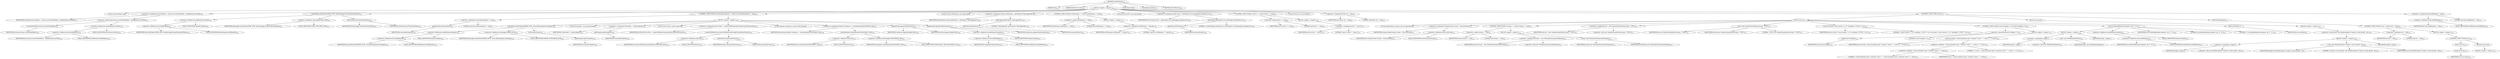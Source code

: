 digraph "buildFinished" {  
"233" [label = <(METHOD,buildFinished)<SUB>183</SUB>> ]
"234" [label = <(PARAM,this)<SUB>183</SUB>> ]
"235" [label = <(PARAM,BuildEvent event)<SUB>183</SUB>> ]
"236" [label = <(BLOCK,&lt;empty&gt;,&lt;empty&gt;)<SUB>183</SUB>> ]
"237" [label = <(LOCAL,long totalTime: long)> ]
"238" [label = <(&lt;operator&gt;.assignment,long totalTime = System.currentTimeMillis() - buildElement.startTime)<SUB>184</SUB>> ]
"239" [label = <(IDENTIFIER,totalTime,long totalTime = System.currentTimeMillis() - buildElement.startTime)<SUB>184</SUB>> ]
"240" [label = <(&lt;operator&gt;.subtraction,System.currentTimeMillis() - buildElement.startTime)<SUB>184</SUB>> ]
"241" [label = <(currentTimeMillis,System.currentTimeMillis())<SUB>184</SUB>> ]
"242" [label = <(IDENTIFIER,System,System.currentTimeMillis())<SUB>184</SUB>> ]
"243" [label = <(&lt;operator&gt;.fieldAccess,buildElement.startTime)<SUB>184</SUB>> ]
"244" [label = <(&lt;operator&gt;.fieldAccess,this.buildElement)<SUB>184</SUB>> ]
"245" [label = <(IDENTIFIER,this,System.currentTimeMillis() - buildElement.startTime)<SUB>184</SUB>> ]
"246" [label = <(FIELD_IDENTIFIER,buildElement,buildElement)<SUB>184</SUB>> ]
"247" [label = <(FIELD_IDENTIFIER,startTime,startTime)<SUB>184</SUB>> ]
"248" [label = <(setAttribute,setAttribute(TIME_ATTR, DefaultLogger.formatTime(totalTime)))<SUB>185</SUB>> ]
"249" [label = <(&lt;operator&gt;.fieldAccess,buildElement.element)<SUB>185</SUB>> ]
"250" [label = <(&lt;operator&gt;.fieldAccess,this.buildElement)<SUB>185</SUB>> ]
"251" [label = <(IDENTIFIER,this,setAttribute(TIME_ATTR, DefaultLogger.formatTime(totalTime)))<SUB>185</SUB>> ]
"252" [label = <(FIELD_IDENTIFIER,buildElement,buildElement)<SUB>185</SUB>> ]
"253" [label = <(FIELD_IDENTIFIER,element,element)<SUB>185</SUB>> ]
"254" [label = <(&lt;operator&gt;.fieldAccess,XmlLogger.TIME_ATTR)<SUB>185</SUB>> ]
"255" [label = <(IDENTIFIER,XmlLogger,setAttribute(TIME_ATTR, DefaultLogger.formatTime(totalTime)))<SUB>185</SUB>> ]
"256" [label = <(FIELD_IDENTIFIER,TIME_ATTR,TIME_ATTR)<SUB>185</SUB>> ]
"257" [label = <(formatTime,formatTime(totalTime))<SUB>186</SUB>> ]
"258" [label = <(IDENTIFIER,DefaultLogger,formatTime(totalTime))<SUB>186</SUB>> ]
"259" [label = <(IDENTIFIER,totalTime,formatTime(totalTime))<SUB>186</SUB>> ]
"260" [label = <(CONTROL_STRUCTURE,if (event.getException() != null),if (event.getException() != null))<SUB>188</SUB>> ]
"261" [label = <(&lt;operator&gt;.notEquals,event.getException() != null)<SUB>188</SUB>> ]
"262" [label = <(getException,getException())<SUB>188</SUB>> ]
"263" [label = <(IDENTIFIER,event,getException())<SUB>188</SUB>> ]
"264" [label = <(LITERAL,null,event.getException() != null)<SUB>188</SUB>> ]
"265" [label = <(BLOCK,&lt;empty&gt;,&lt;empty&gt;)<SUB>188</SUB>> ]
"266" [label = <(setAttribute,setAttribute(ERROR_ATTR, event.getException().toString()))<SUB>189</SUB>> ]
"267" [label = <(&lt;operator&gt;.fieldAccess,buildElement.element)<SUB>189</SUB>> ]
"268" [label = <(&lt;operator&gt;.fieldAccess,this.buildElement)<SUB>189</SUB>> ]
"269" [label = <(IDENTIFIER,this,setAttribute(ERROR_ATTR, event.getException().toString()))<SUB>189</SUB>> ]
"270" [label = <(FIELD_IDENTIFIER,buildElement,buildElement)<SUB>189</SUB>> ]
"271" [label = <(FIELD_IDENTIFIER,element,element)<SUB>189</SUB>> ]
"272" [label = <(&lt;operator&gt;.fieldAccess,XmlLogger.ERROR_ATTR)<SUB>189</SUB>> ]
"273" [label = <(IDENTIFIER,XmlLogger,setAttribute(ERROR_ATTR, event.getException().toString()))<SUB>189</SUB>> ]
"274" [label = <(FIELD_IDENTIFIER,ERROR_ATTR,ERROR_ATTR)<SUB>189</SUB>> ]
"275" [label = <(toString,toString())<SUB>190</SUB>> ]
"276" [label = <(getException,getException())<SUB>190</SUB>> ]
"277" [label = <(IDENTIFIER,event,getException())<SUB>190</SUB>> ]
"278" [label = <(LOCAL,Throwable t: java.lang.Throwable)> ]
"279" [label = <(&lt;operator&gt;.assignment,Throwable t = getException())<SUB>193</SUB>> ]
"280" [label = <(IDENTIFIER,t,Throwable t = getException())<SUB>193</SUB>> ]
"281" [label = <(getException,getException())<SUB>193</SUB>> ]
"282" [label = <(IDENTIFIER,event,getException())<SUB>193</SUB>> ]
"283" [label = <(LOCAL,Text errText: org.w3c.dom.Text)> ]
"284" [label = <(&lt;operator&gt;.assignment,Text errText = createCDATASection(StringUtils.getStackTrace(t)))<SUB>194</SUB>> ]
"285" [label = <(IDENTIFIER,errText,Text errText = createCDATASection(StringUtils.getStackTrace(t)))<SUB>194</SUB>> ]
"286" [label = <(createCDATASection,createCDATASection(StringUtils.getStackTrace(t)))<SUB>194</SUB>> ]
"287" [label = <(&lt;operator&gt;.fieldAccess,this.doc)<SUB>194</SUB>> ]
"288" [label = <(IDENTIFIER,this,createCDATASection(StringUtils.getStackTrace(t)))<SUB>194</SUB>> ]
"289" [label = <(FIELD_IDENTIFIER,doc,doc)<SUB>194</SUB>> ]
"290" [label = <(getStackTrace,getStackTrace(t))<SUB>194</SUB>> ]
"291" [label = <(IDENTIFIER,StringUtils,getStackTrace(t))<SUB>194</SUB>> ]
"292" [label = <(IDENTIFIER,t,getStackTrace(t))<SUB>194</SUB>> ]
"293" [label = <(LOCAL,Element stacktrace: org.w3c.dom.Element)> ]
"294" [label = <(&lt;operator&gt;.assignment,Element stacktrace = createElement(STACKTRACE_TAG))<SUB>195</SUB>> ]
"295" [label = <(IDENTIFIER,stacktrace,Element stacktrace = createElement(STACKTRACE_TAG))<SUB>195</SUB>> ]
"296" [label = <(createElement,createElement(STACKTRACE_TAG))<SUB>195</SUB>> ]
"297" [label = <(&lt;operator&gt;.fieldAccess,this.doc)<SUB>195</SUB>> ]
"298" [label = <(IDENTIFIER,this,createElement(STACKTRACE_TAG))<SUB>195</SUB>> ]
"299" [label = <(FIELD_IDENTIFIER,doc,doc)<SUB>195</SUB>> ]
"300" [label = <(&lt;operator&gt;.fieldAccess,XmlLogger.STACKTRACE_TAG)<SUB>195</SUB>> ]
"301" [label = <(IDENTIFIER,XmlLogger,createElement(STACKTRACE_TAG))<SUB>195</SUB>> ]
"302" [label = <(FIELD_IDENTIFIER,STACKTRACE_TAG,STACKTRACE_TAG)<SUB>195</SUB>> ]
"303" [label = <(appendChild,appendChild(errText))<SUB>196</SUB>> ]
"304" [label = <(IDENTIFIER,stacktrace,appendChild(errText))<SUB>196</SUB>> ]
"305" [label = <(IDENTIFIER,errText,appendChild(errText))<SUB>196</SUB>> ]
"306" [label = <(appendChild,appendChild(stacktrace))<SUB>197</SUB>> ]
"307" [label = <(&lt;operator&gt;.fieldAccess,buildElement.element)<SUB>197</SUB>> ]
"308" [label = <(&lt;operator&gt;.fieldAccess,this.buildElement)<SUB>197</SUB>> ]
"309" [label = <(IDENTIFIER,this,appendChild(stacktrace))<SUB>197</SUB>> ]
"310" [label = <(FIELD_IDENTIFIER,buildElement,buildElement)<SUB>197</SUB>> ]
"311" [label = <(FIELD_IDENTIFIER,element,element)<SUB>197</SUB>> ]
"312" [label = <(IDENTIFIER,stacktrace,appendChild(stacktrace))<SUB>197</SUB>> ]
"313" [label = <(LOCAL,String outFilename: java.lang.String)> ]
"314" [label = <(&lt;operator&gt;.assignment,String outFilename = getProperty(&quot;XmlLogger.file&quot;))<SUB>200</SUB>> ]
"315" [label = <(IDENTIFIER,outFilename,String outFilename = getProperty(&quot;XmlLogger.file&quot;))<SUB>200</SUB>> ]
"316" [label = <(getProperty,getProperty(&quot;XmlLogger.file&quot;))<SUB>200</SUB>> ]
"317" [label = <(getProject,getProject())<SUB>200</SUB>> ]
"318" [label = <(IDENTIFIER,event,getProject())<SUB>200</SUB>> ]
"319" [label = <(LITERAL,&quot;XmlLogger.file&quot;,getProperty(&quot;XmlLogger.file&quot;))<SUB>200</SUB>> ]
"320" [label = <(CONTROL_STRUCTURE,if (outFilename == null),if (outFilename == null))<SUB>201</SUB>> ]
"321" [label = <(&lt;operator&gt;.equals,outFilename == null)<SUB>201</SUB>> ]
"322" [label = <(IDENTIFIER,outFilename,outFilename == null)<SUB>201</SUB>> ]
"323" [label = <(LITERAL,null,outFilename == null)<SUB>201</SUB>> ]
"324" [label = <(BLOCK,&lt;empty&gt;,&lt;empty&gt;)<SUB>201</SUB>> ]
"325" [label = <(&lt;operator&gt;.assignment,outFilename = &quot;log.xml&quot;)<SUB>202</SUB>> ]
"326" [label = <(IDENTIFIER,outFilename,outFilename = &quot;log.xml&quot;)<SUB>202</SUB>> ]
"327" [label = <(LITERAL,&quot;log.xml&quot;,outFilename = &quot;log.xml&quot;)<SUB>202</SUB>> ]
"328" [label = <(LOCAL,String xslUri: java.lang.String)> ]
"329" [label = <(&lt;operator&gt;.assignment,String xslUri = getProperty(&quot;ant.XmlLogger.stylesheet.uri&quot;))<SUB>204</SUB>> ]
"330" [label = <(IDENTIFIER,xslUri,String xslUri = getProperty(&quot;ant.XmlLogger.stylesheet.uri&quot;))<SUB>204</SUB>> ]
"331" [label = <(getProperty,getProperty(&quot;ant.XmlLogger.stylesheet.uri&quot;))<SUB>205</SUB>> ]
"332" [label = <(getProject,getProject())<SUB>205</SUB>> ]
"333" [label = <(IDENTIFIER,event,getProject())<SUB>205</SUB>> ]
"334" [label = <(LITERAL,&quot;ant.XmlLogger.stylesheet.uri&quot;,getProperty(&quot;ant.XmlLogger.stylesheet.uri&quot;))<SUB>205</SUB>> ]
"335" [label = <(CONTROL_STRUCTURE,if (xslUri == null),if (xslUri == null))<SUB>206</SUB>> ]
"336" [label = <(&lt;operator&gt;.equals,xslUri == null)<SUB>206</SUB>> ]
"337" [label = <(IDENTIFIER,xslUri,xslUri == null)<SUB>206</SUB>> ]
"338" [label = <(LITERAL,null,xslUri == null)<SUB>206</SUB>> ]
"339" [label = <(BLOCK,&lt;empty&gt;,&lt;empty&gt;)<SUB>206</SUB>> ]
"340" [label = <(&lt;operator&gt;.assignment,xslUri = &quot;log.xsl&quot;)<SUB>207</SUB>> ]
"341" [label = <(IDENTIFIER,xslUri,xslUri = &quot;log.xsl&quot;)<SUB>207</SUB>> ]
"342" [label = <(LITERAL,&quot;log.xsl&quot;,xslUri = &quot;log.xsl&quot;)<SUB>207</SUB>> ]
"19" [label = <(LOCAL,Writer out: java.io.Writer)> ]
"343" [label = <(&lt;operator&gt;.assignment,Writer out = null)<SUB>209</SUB>> ]
"344" [label = <(IDENTIFIER,out,Writer out = null)<SUB>209</SUB>> ]
"345" [label = <(LITERAL,null,Writer out = null)<SUB>209</SUB>> ]
"346" [label = <(CONTROL_STRUCTURE,try,try)<SUB>210</SUB>> ]
"347" [label = <(BLOCK,try,try)<SUB>210</SUB>> ]
"17" [label = <(LOCAL,OutputStream stream: java.io.OutputStream)> ]
"348" [label = <(&lt;operator&gt;.assignment,OutputStream stream = this.outStream)<SUB>213</SUB>> ]
"349" [label = <(IDENTIFIER,stream,OutputStream stream = this.outStream)<SUB>213</SUB>> ]
"350" [label = <(&lt;operator&gt;.fieldAccess,this.outStream)<SUB>213</SUB>> ]
"351" [label = <(IDENTIFIER,this,OutputStream stream = this.outStream)<SUB>213</SUB>> ]
"352" [label = <(FIELD_IDENTIFIER,outStream,outStream)<SUB>213</SUB>> ]
"353" [label = <(CONTROL_STRUCTURE,if (stream == null),if (stream == null))<SUB>214</SUB>> ]
"354" [label = <(&lt;operator&gt;.equals,stream == null)<SUB>214</SUB>> ]
"355" [label = <(IDENTIFIER,stream,stream == null)<SUB>214</SUB>> ]
"356" [label = <(LITERAL,null,stream == null)<SUB>214</SUB>> ]
"357" [label = <(BLOCK,&lt;empty&gt;,&lt;empty&gt;)<SUB>214</SUB>> ]
"358" [label = <(&lt;operator&gt;.assignment,stream = new FileOutputStream(outFilename))<SUB>215</SUB>> ]
"359" [label = <(IDENTIFIER,stream,stream = new FileOutputStream(outFilename))<SUB>215</SUB>> ]
"360" [label = <(&lt;operator&gt;.alloc,new FileOutputStream(outFilename))<SUB>215</SUB>> ]
"361" [label = <(&lt;init&gt;,new FileOutputStream(outFilename))<SUB>215</SUB>> ]
"16" [label = <(IDENTIFIER,stream,new FileOutputStream(outFilename))<SUB>215</SUB>> ]
"362" [label = <(IDENTIFIER,outFilename,new FileOutputStream(outFilename))<SUB>215</SUB>> ]
"363" [label = <(&lt;operator&gt;.assignment,out = new OutputStreamWriter(stream, &quot;UTF8&quot;))<SUB>217</SUB>> ]
"364" [label = <(IDENTIFIER,out,out = new OutputStreamWriter(stream, &quot;UTF8&quot;))<SUB>217</SUB>> ]
"365" [label = <(&lt;operator&gt;.alloc,new OutputStreamWriter(stream, &quot;UTF8&quot;))<SUB>217</SUB>> ]
"366" [label = <(&lt;init&gt;,new OutputStreamWriter(stream, &quot;UTF8&quot;))<SUB>217</SUB>> ]
"18" [label = <(IDENTIFIER,out,new OutputStreamWriter(stream, &quot;UTF8&quot;))<SUB>217</SUB>> ]
"367" [label = <(IDENTIFIER,stream,new OutputStreamWriter(stream, &quot;UTF8&quot;))<SUB>217</SUB>> ]
"368" [label = <(LITERAL,&quot;UTF8&quot;,new OutputStreamWriter(stream, &quot;UTF8&quot;))<SUB>217</SUB>> ]
"369" [label = <(write,out.write(&quot;&lt;?xml version=\&quot;1.0\&quot; encoding=\&quot;UTF-8\&quot; ?&gt;\n&quot;))<SUB>218</SUB>> ]
"370" [label = <(IDENTIFIER,out,out.write(&quot;&lt;?xml version=\&quot;1.0\&quot; encoding=\&quot;UTF-8\&quot; ?&gt;\n&quot;))<SUB>218</SUB>> ]
"371" [label = <(LITERAL,&quot;&lt;?xml version=\&quot;1.0\&quot; encoding=\&quot;UTF-8\&quot; ?&gt;\n&quot;,out.write(&quot;&lt;?xml version=\&quot;1.0\&quot; encoding=\&quot;UTF-8\&quot; ?&gt;\n&quot;))<SUB>218</SUB>> ]
"372" [label = <(CONTROL_STRUCTURE,if (xslUri.length() &gt; 0),if (xslUri.length() &gt; 0))<SUB>219</SUB>> ]
"373" [label = <(&lt;operator&gt;.greaterThan,xslUri.length() &gt; 0)<SUB>219</SUB>> ]
"374" [label = <(length,xslUri.length())<SUB>219</SUB>> ]
"375" [label = <(IDENTIFIER,xslUri,xslUri.length())<SUB>219</SUB>> ]
"376" [label = <(LITERAL,0,xslUri.length() &gt; 0)<SUB>219</SUB>> ]
"377" [label = <(BLOCK,&lt;empty&gt;,&lt;empty&gt;)<SUB>219</SUB>> ]
"378" [label = <(write,out.write(&quot;&lt;?xml-stylesheet type=\&quot;text/xsl\&quot; href=\&quot;&quot; + xslUri + &quot;\&quot;?&gt;\n\n&quot;))<SUB>220</SUB>> ]
"379" [label = <(IDENTIFIER,out,out.write(&quot;&lt;?xml-stylesheet type=\&quot;text/xsl\&quot; href=\&quot;&quot; + xslUri + &quot;\&quot;?&gt;\n\n&quot;))<SUB>220</SUB>> ]
"380" [label = <(&lt;operator&gt;.addition,&quot;&lt;?xml-stylesheet type=\&quot;text/xsl\&quot; href=\&quot;&quot; + xslUri + &quot;\&quot;?&gt;\n\n&quot;)<SUB>220</SUB>> ]
"381" [label = <(&lt;operator&gt;.addition,&quot;&lt;?xml-stylesheet type=\&quot;text/xsl\&quot; href=\&quot;&quot; + xslUri)<SUB>220</SUB>> ]
"382" [label = <(LITERAL,&quot;&lt;?xml-stylesheet type=\&quot;text/xsl\&quot; href=\&quot;&quot;,&quot;&lt;?xml-stylesheet type=\&quot;text/xsl\&quot; href=\&quot;&quot; + xslUri)<SUB>220</SUB>> ]
"383" [label = <(IDENTIFIER,xslUri,&quot;&lt;?xml-stylesheet type=\&quot;text/xsl\&quot; href=\&quot;&quot; + xslUri)<SUB>221</SUB>> ]
"384" [label = <(LITERAL,&quot;\&quot;?&gt;\n\n&quot;,&quot;&lt;?xml-stylesheet type=\&quot;text/xsl\&quot; href=\&quot;&quot; + xslUri + &quot;\&quot;?&gt;\n\n&quot;)<SUB>221</SUB>> ]
"385" [label = <(write,write(buildElement.element, out, 0, &quot;\t&quot;))<SUB>223</SUB>> ]
"386" [label = <(BLOCK,&lt;empty&gt;,&lt;empty&gt;)<SUB>223</SUB>> ]
"387" [label = <(&lt;operator&gt;.assignment,&lt;empty&gt;)> ]
"388" [label = <(IDENTIFIER,$obj7,&lt;empty&gt;)> ]
"389" [label = <(&lt;operator&gt;.alloc,new DOMElementWriter())<SUB>223</SUB>> ]
"390" [label = <(&lt;init&gt;,new DOMElementWriter())<SUB>223</SUB>> ]
"391" [label = <(IDENTIFIER,$obj7,new DOMElementWriter())> ]
"392" [label = <(IDENTIFIER,$obj7,&lt;empty&gt;)> ]
"393" [label = <(&lt;operator&gt;.fieldAccess,buildElement.element)<SUB>223</SUB>> ]
"394" [label = <(&lt;operator&gt;.fieldAccess,this.buildElement)<SUB>223</SUB>> ]
"395" [label = <(IDENTIFIER,this,write(buildElement.element, out, 0, &quot;\t&quot;))<SUB>223</SUB>> ]
"396" [label = <(FIELD_IDENTIFIER,buildElement,buildElement)<SUB>223</SUB>> ]
"397" [label = <(FIELD_IDENTIFIER,element,element)<SUB>223</SUB>> ]
"398" [label = <(IDENTIFIER,out,write(buildElement.element, out, 0, &quot;\t&quot;))<SUB>223</SUB>> ]
"399" [label = <(LITERAL,0,write(buildElement.element, out, 0, &quot;\t&quot;))<SUB>223</SUB>> ]
"400" [label = <(LITERAL,&quot;\t&quot;,write(buildElement.element, out, 0, &quot;\t&quot;))<SUB>223</SUB>> ]
"401" [label = <(flush,out.flush())<SUB>224</SUB>> ]
"402" [label = <(IDENTIFIER,out,out.flush())<SUB>224</SUB>> ]
"403" [label = <(BLOCK,catch,catch)> ]
"404" [label = <(BLOCK,&lt;empty&gt;,&lt;empty&gt;)<SUB>225</SUB>> ]
"405" [label = <(&lt;operator&gt;.throw,throw new BuildException(&quot;Unable to write log file&quot;, exc);)<SUB>226</SUB>> ]
"406" [label = <(BLOCK,&lt;empty&gt;,&lt;empty&gt;)<SUB>226</SUB>> ]
"407" [label = <(&lt;operator&gt;.assignment,&lt;empty&gt;)> ]
"408" [label = <(IDENTIFIER,$obj8,&lt;empty&gt;)> ]
"409" [label = <(&lt;operator&gt;.alloc,new BuildException(&quot;Unable to write log file&quot;, exc))<SUB>226</SUB>> ]
"410" [label = <(&lt;init&gt;,new BuildException(&quot;Unable to write log file&quot;, exc))<SUB>226</SUB>> ]
"411" [label = <(IDENTIFIER,$obj8,new BuildException(&quot;Unable to write log file&quot;, exc))> ]
"412" [label = <(LITERAL,&quot;Unable to write log file&quot;,new BuildException(&quot;Unable to write log file&quot;, exc))<SUB>226</SUB>> ]
"413" [label = <(IDENTIFIER,exc,new BuildException(&quot;Unable to write log file&quot;, exc))<SUB>226</SUB>> ]
"414" [label = <(IDENTIFIER,$obj8,&lt;empty&gt;)> ]
"415" [label = <(BLOCK,finally,finally)<SUB>227</SUB>> ]
"416" [label = <(CONTROL_STRUCTURE,if (out != null),if (out != null))<SUB>228</SUB>> ]
"417" [label = <(&lt;operator&gt;.notEquals,out != null)<SUB>228</SUB>> ]
"418" [label = <(IDENTIFIER,out,out != null)<SUB>228</SUB>> ]
"419" [label = <(LITERAL,null,out != null)<SUB>228</SUB>> ]
"420" [label = <(BLOCK,&lt;empty&gt;,&lt;empty&gt;)<SUB>228</SUB>> ]
"421" [label = <(CONTROL_STRUCTURE,try,try)<SUB>229</SUB>> ]
"422" [label = <(BLOCK,try,try)<SUB>229</SUB>> ]
"423" [label = <(close,out.close())<SUB>230</SUB>> ]
"424" [label = <(IDENTIFIER,out,out.close())<SUB>230</SUB>> ]
"425" [label = <(BLOCK,catch,catch)> ]
"426" [label = <(BLOCK,&lt;empty&gt;,&lt;empty&gt;)<SUB>231</SUB>> ]
"427" [label = <(&lt;operator&gt;.assignment,this.buildElement = null)<SUB>235</SUB>> ]
"428" [label = <(&lt;operator&gt;.fieldAccess,this.buildElement)<SUB>235</SUB>> ]
"429" [label = <(IDENTIFIER,this,this.buildElement = null)<SUB>235</SUB>> ]
"430" [label = <(FIELD_IDENTIFIER,buildElement,buildElement)<SUB>235</SUB>> ]
"431" [label = <(LITERAL,null,this.buildElement = null)<SUB>235</SUB>> ]
"432" [label = <(MODIFIER,PUBLIC)> ]
"433" [label = <(MODIFIER,VIRTUAL)> ]
"434" [label = <(METHOD_RETURN,void)<SUB>183</SUB>> ]
  "233" -> "234" 
  "233" -> "235" 
  "233" -> "236" 
  "233" -> "432" 
  "233" -> "433" 
  "233" -> "434" 
  "236" -> "237" 
  "236" -> "238" 
  "236" -> "248" 
  "236" -> "260" 
  "236" -> "313" 
  "236" -> "314" 
  "236" -> "320" 
  "236" -> "328" 
  "236" -> "329" 
  "236" -> "335" 
  "236" -> "19" 
  "236" -> "343" 
  "236" -> "346" 
  "236" -> "427" 
  "238" -> "239" 
  "238" -> "240" 
  "240" -> "241" 
  "240" -> "243" 
  "241" -> "242" 
  "243" -> "244" 
  "243" -> "247" 
  "244" -> "245" 
  "244" -> "246" 
  "248" -> "249" 
  "248" -> "254" 
  "248" -> "257" 
  "249" -> "250" 
  "249" -> "253" 
  "250" -> "251" 
  "250" -> "252" 
  "254" -> "255" 
  "254" -> "256" 
  "257" -> "258" 
  "257" -> "259" 
  "260" -> "261" 
  "260" -> "265" 
  "261" -> "262" 
  "261" -> "264" 
  "262" -> "263" 
  "265" -> "266" 
  "265" -> "278" 
  "265" -> "279" 
  "265" -> "283" 
  "265" -> "284" 
  "265" -> "293" 
  "265" -> "294" 
  "265" -> "303" 
  "265" -> "306" 
  "266" -> "267" 
  "266" -> "272" 
  "266" -> "275" 
  "267" -> "268" 
  "267" -> "271" 
  "268" -> "269" 
  "268" -> "270" 
  "272" -> "273" 
  "272" -> "274" 
  "275" -> "276" 
  "276" -> "277" 
  "279" -> "280" 
  "279" -> "281" 
  "281" -> "282" 
  "284" -> "285" 
  "284" -> "286" 
  "286" -> "287" 
  "286" -> "290" 
  "287" -> "288" 
  "287" -> "289" 
  "290" -> "291" 
  "290" -> "292" 
  "294" -> "295" 
  "294" -> "296" 
  "296" -> "297" 
  "296" -> "300" 
  "297" -> "298" 
  "297" -> "299" 
  "300" -> "301" 
  "300" -> "302" 
  "303" -> "304" 
  "303" -> "305" 
  "306" -> "307" 
  "306" -> "312" 
  "307" -> "308" 
  "307" -> "311" 
  "308" -> "309" 
  "308" -> "310" 
  "314" -> "315" 
  "314" -> "316" 
  "316" -> "317" 
  "316" -> "319" 
  "317" -> "318" 
  "320" -> "321" 
  "320" -> "324" 
  "321" -> "322" 
  "321" -> "323" 
  "324" -> "325" 
  "325" -> "326" 
  "325" -> "327" 
  "329" -> "330" 
  "329" -> "331" 
  "331" -> "332" 
  "331" -> "334" 
  "332" -> "333" 
  "335" -> "336" 
  "335" -> "339" 
  "336" -> "337" 
  "336" -> "338" 
  "339" -> "340" 
  "340" -> "341" 
  "340" -> "342" 
  "343" -> "344" 
  "343" -> "345" 
  "346" -> "347" 
  "346" -> "403" 
  "346" -> "415" 
  "347" -> "17" 
  "347" -> "348" 
  "347" -> "353" 
  "347" -> "363" 
  "347" -> "366" 
  "347" -> "369" 
  "347" -> "372" 
  "347" -> "385" 
  "347" -> "401" 
  "348" -> "349" 
  "348" -> "350" 
  "350" -> "351" 
  "350" -> "352" 
  "353" -> "354" 
  "353" -> "357" 
  "354" -> "355" 
  "354" -> "356" 
  "357" -> "358" 
  "357" -> "361" 
  "358" -> "359" 
  "358" -> "360" 
  "361" -> "16" 
  "361" -> "362" 
  "363" -> "364" 
  "363" -> "365" 
  "366" -> "18" 
  "366" -> "367" 
  "366" -> "368" 
  "369" -> "370" 
  "369" -> "371" 
  "372" -> "373" 
  "372" -> "377" 
  "373" -> "374" 
  "373" -> "376" 
  "374" -> "375" 
  "377" -> "378" 
  "378" -> "379" 
  "378" -> "380" 
  "380" -> "381" 
  "380" -> "384" 
  "381" -> "382" 
  "381" -> "383" 
  "385" -> "386" 
  "385" -> "393" 
  "385" -> "398" 
  "385" -> "399" 
  "385" -> "400" 
  "386" -> "387" 
  "386" -> "390" 
  "386" -> "392" 
  "387" -> "388" 
  "387" -> "389" 
  "390" -> "391" 
  "393" -> "394" 
  "393" -> "397" 
  "394" -> "395" 
  "394" -> "396" 
  "401" -> "402" 
  "403" -> "404" 
  "404" -> "405" 
  "405" -> "406" 
  "406" -> "407" 
  "406" -> "410" 
  "406" -> "414" 
  "407" -> "408" 
  "407" -> "409" 
  "410" -> "411" 
  "410" -> "412" 
  "410" -> "413" 
  "415" -> "416" 
  "416" -> "417" 
  "416" -> "420" 
  "417" -> "418" 
  "417" -> "419" 
  "420" -> "421" 
  "421" -> "422" 
  "421" -> "425" 
  "422" -> "423" 
  "423" -> "424" 
  "425" -> "426" 
  "427" -> "428" 
  "427" -> "431" 
  "428" -> "429" 
  "428" -> "430" 
}
